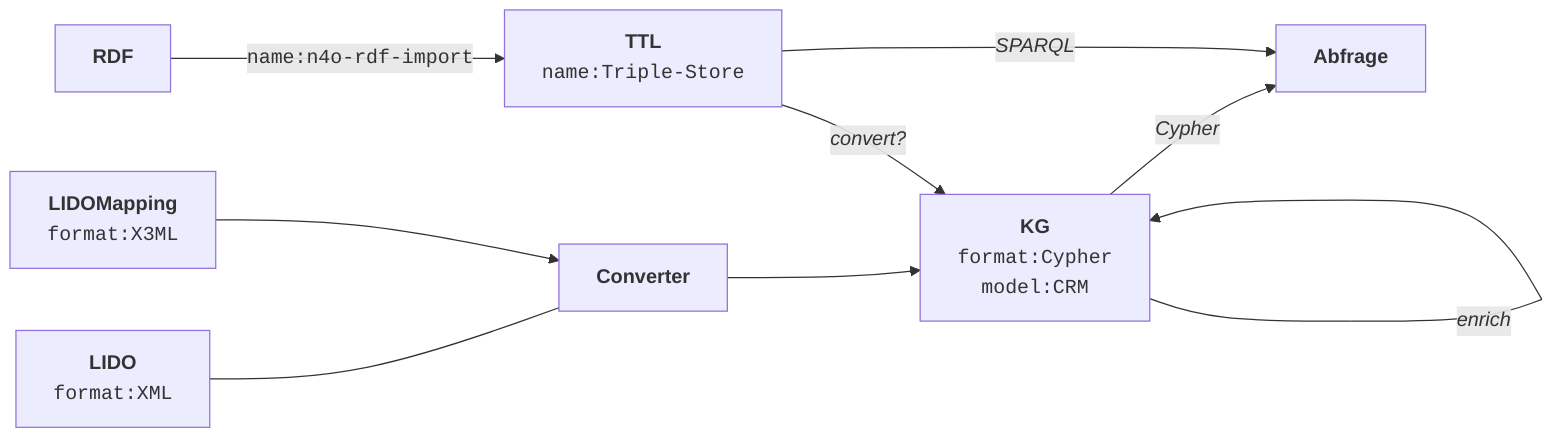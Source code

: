 flowchart LR
    Abfrage["<b>Abfrage</b>"]
    Converter["<b>Converter</b>"]
    KG["<b>KG</b><br><tt>format:Cypher</tt><br><tt>model:CRM</tt>"]
    LIDO["<b>LIDO</b><br><tt>format:XML</tt>"]
    LIDOMapping["<b>LIDOMapping</b><br><tt>format:X3ML</tt>"]
    RDF["<b>RDF</b>"]
    TTL["<b>TTL</b><br><tt>name:Triple-Store</tt>"]
    LIDO --- Converter
    Converter --> KG
    RDF -- "<tt>name:n4o-rdf-import</tt>" --> TTL
    KG -- "<i>enrich</i>" --> KG
    LIDOMapping --> Converter
    KG -- "<i>Cypher</i>" --> Abfrage
    TTL -- "<i>SPARQL</i>" --> Abfrage
    TTL -- "<i>convert?</i>" --> KG